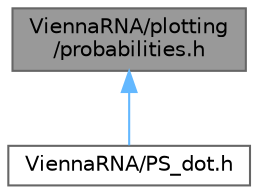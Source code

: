 digraph "ViennaRNA/plotting/probabilities.h"
{
 // INTERACTIVE_SVG=YES
 // LATEX_PDF_SIZE
  bgcolor="transparent";
  edge [fontname=Helvetica,fontsize=10,labelfontname=Helvetica,labelfontsize=10];
  node [fontname=Helvetica,fontsize=10,shape=box,height=0.2,width=0.4];
  Node1 [label="ViennaRNA/plotting\l/probabilities.h",height=0.2,width=0.4,color="gray40", fillcolor="grey60", style="filled", fontcolor="black",tooltip="Various functions for plotting RNA secondary structures, dot-plots and other visualizations."];
  Node1 -> Node2 [dir="back",color="steelblue1",style="solid"];
  Node2 [label="ViennaRNA/PS_dot.h",height=0.2,width=0.4,color="grey40", fillcolor="white", style="filled",URL="$PS__dot_8h.html",tooltip="Use ViennaRNA/plotting/probabilities.h instead."];
}
